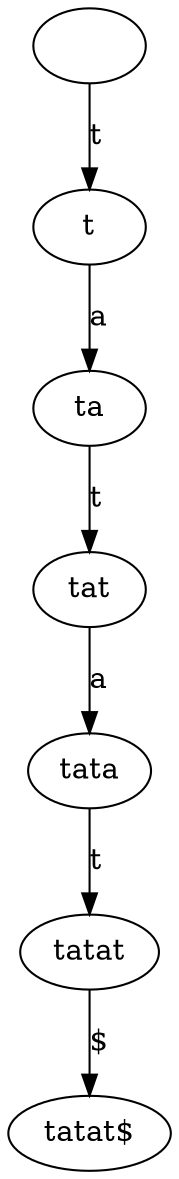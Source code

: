 // Suffix tree
digraph {
	"|" [label=""]
	"t|t" [label=t]
	"a|ta" [label=ta]
	"t|tat" [label=tat]
	"a|tata" [label=tata]
	"t|tatat" [label=tatat]
	"$|tatat$" [label="tatat$"]
	"t|tatat" -> "$|tatat$" [label="$"]
	"a|tata" -> "t|tatat" [label=t]
	"t|tat" -> "a|tata" [label=a]
	"a|ta" -> "t|tat" [label=t]
	"t|t" -> "a|ta" [label=a]
	"|" -> "t|t" [label=t]
}
